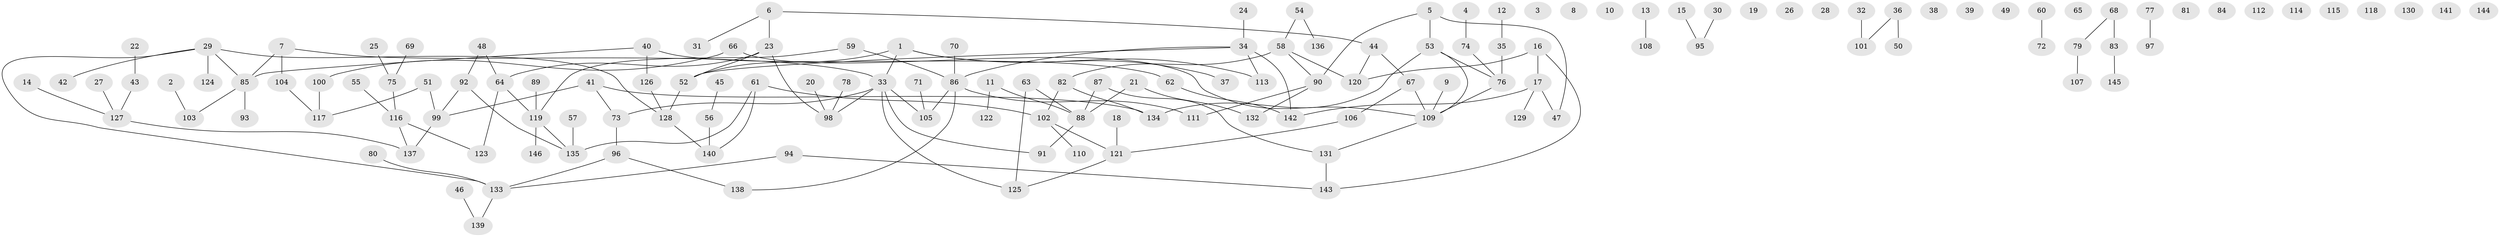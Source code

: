 // Generated by graph-tools (version 1.1) at 2025/49/03/09/25 03:49:04]
// undirected, 146 vertices, 150 edges
graph export_dot {
graph [start="1"]
  node [color=gray90,style=filled];
  1;
  2;
  3;
  4;
  5;
  6;
  7;
  8;
  9;
  10;
  11;
  12;
  13;
  14;
  15;
  16;
  17;
  18;
  19;
  20;
  21;
  22;
  23;
  24;
  25;
  26;
  27;
  28;
  29;
  30;
  31;
  32;
  33;
  34;
  35;
  36;
  37;
  38;
  39;
  40;
  41;
  42;
  43;
  44;
  45;
  46;
  47;
  48;
  49;
  50;
  51;
  52;
  53;
  54;
  55;
  56;
  57;
  58;
  59;
  60;
  61;
  62;
  63;
  64;
  65;
  66;
  67;
  68;
  69;
  70;
  71;
  72;
  73;
  74;
  75;
  76;
  77;
  78;
  79;
  80;
  81;
  82;
  83;
  84;
  85;
  86;
  87;
  88;
  89;
  90;
  91;
  92;
  93;
  94;
  95;
  96;
  97;
  98;
  99;
  100;
  101;
  102;
  103;
  104;
  105;
  106;
  107;
  108;
  109;
  110;
  111;
  112;
  113;
  114;
  115;
  116;
  117;
  118;
  119;
  120;
  121;
  122;
  123;
  124;
  125;
  126;
  127;
  128;
  129;
  130;
  131;
  132;
  133;
  134;
  135;
  136;
  137;
  138;
  139;
  140;
  141;
  142;
  143;
  144;
  145;
  146;
  1 -- 33;
  1 -- 37;
  1 -- 52;
  1 -- 113;
  2 -- 103;
  4 -- 74;
  5 -- 47;
  5 -- 53;
  5 -- 90;
  6 -- 23;
  6 -- 31;
  6 -- 44;
  7 -- 33;
  7 -- 85;
  7 -- 104;
  9 -- 109;
  11 -- 88;
  11 -- 122;
  12 -- 35;
  13 -- 108;
  14 -- 127;
  15 -- 95;
  16 -- 17;
  16 -- 120;
  16 -- 143;
  17 -- 47;
  17 -- 129;
  17 -- 142;
  18 -- 121;
  20 -- 98;
  21 -- 88;
  21 -- 132;
  22 -- 43;
  23 -- 52;
  23 -- 64;
  23 -- 98;
  24 -- 34;
  25 -- 75;
  27 -- 127;
  29 -- 42;
  29 -- 85;
  29 -- 124;
  29 -- 128;
  29 -- 133;
  30 -- 95;
  32 -- 101;
  33 -- 73;
  33 -- 91;
  33 -- 98;
  33 -- 105;
  33 -- 125;
  34 -- 52;
  34 -- 86;
  34 -- 113;
  34 -- 142;
  35 -- 76;
  36 -- 50;
  36 -- 101;
  40 -- 62;
  40 -- 85;
  40 -- 126;
  41 -- 73;
  41 -- 99;
  41 -- 134;
  43 -- 127;
  44 -- 67;
  44 -- 120;
  45 -- 56;
  46 -- 139;
  48 -- 64;
  48 -- 92;
  51 -- 99;
  51 -- 117;
  52 -- 128;
  53 -- 76;
  53 -- 109;
  53 -- 134;
  54 -- 58;
  54 -- 136;
  55 -- 116;
  56 -- 140;
  57 -- 135;
  58 -- 82;
  58 -- 90;
  58 -- 120;
  59 -- 86;
  59 -- 119;
  60 -- 72;
  61 -- 102;
  61 -- 135;
  61 -- 140;
  62 -- 142;
  63 -- 88;
  63 -- 125;
  64 -- 119;
  64 -- 123;
  66 -- 100;
  66 -- 109;
  67 -- 106;
  67 -- 109;
  68 -- 79;
  68 -- 83;
  69 -- 75;
  70 -- 86;
  71 -- 105;
  73 -- 96;
  74 -- 76;
  75 -- 116;
  76 -- 109;
  77 -- 97;
  78 -- 98;
  79 -- 107;
  80 -- 133;
  82 -- 102;
  82 -- 134;
  83 -- 145;
  85 -- 93;
  85 -- 103;
  86 -- 105;
  86 -- 111;
  86 -- 138;
  87 -- 88;
  87 -- 131;
  88 -- 91;
  89 -- 119;
  90 -- 111;
  90 -- 132;
  92 -- 99;
  92 -- 135;
  94 -- 133;
  94 -- 143;
  96 -- 133;
  96 -- 138;
  99 -- 137;
  100 -- 117;
  102 -- 110;
  102 -- 121;
  104 -- 117;
  106 -- 121;
  109 -- 131;
  116 -- 123;
  116 -- 137;
  119 -- 135;
  119 -- 146;
  121 -- 125;
  126 -- 128;
  127 -- 137;
  128 -- 140;
  131 -- 143;
  133 -- 139;
}
